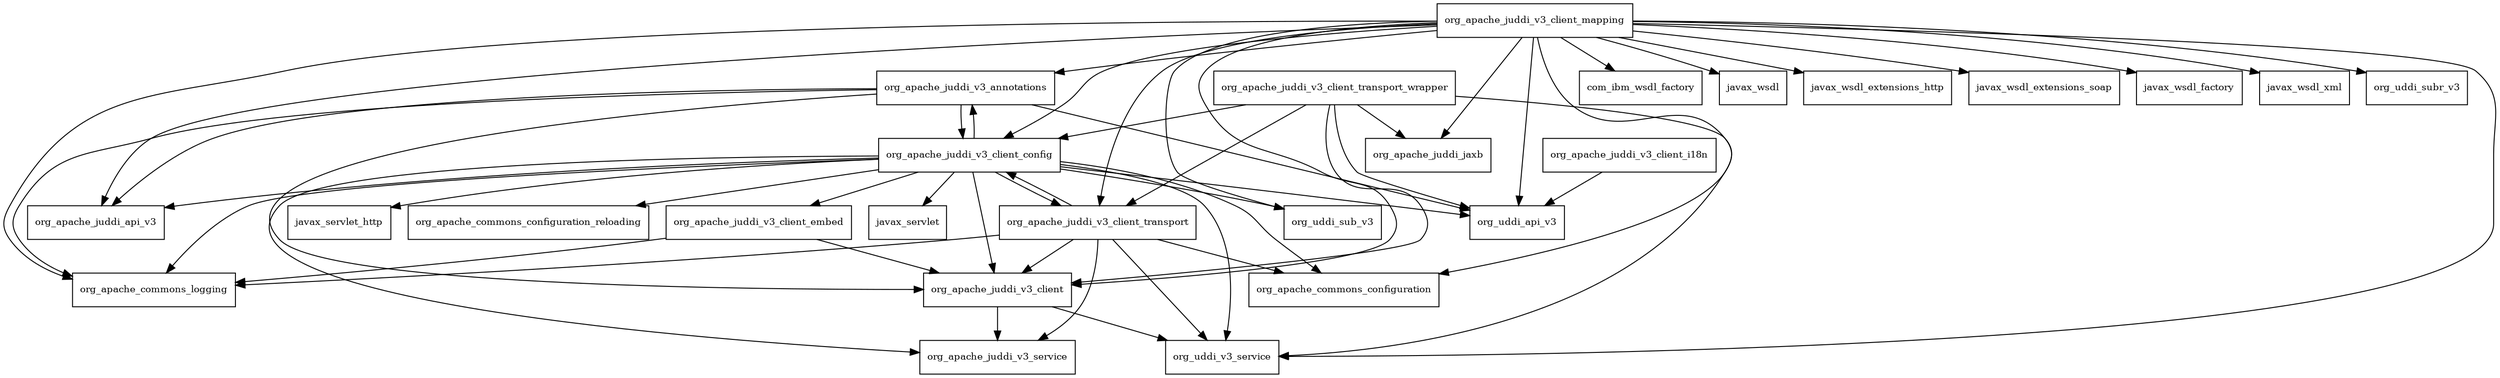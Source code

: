 digraph juddi_client_3_1_3_redhat_3_package_dependencies {
  node [shape = box, fontsize=10.0];
  org_apache_juddi_v3_annotations -> org_apache_commons_logging;
  org_apache_juddi_v3_annotations -> org_apache_juddi_api_v3;
  org_apache_juddi_v3_annotations -> org_apache_juddi_v3_client;
  org_apache_juddi_v3_annotations -> org_apache_juddi_v3_client_config;
  org_apache_juddi_v3_annotations -> org_uddi_api_v3;
  org_apache_juddi_v3_client -> org_apache_juddi_v3_service;
  org_apache_juddi_v3_client -> org_uddi_v3_service;
  org_apache_juddi_v3_client_config -> javax_servlet;
  org_apache_juddi_v3_client_config -> javax_servlet_http;
  org_apache_juddi_v3_client_config -> org_apache_commons_configuration;
  org_apache_juddi_v3_client_config -> org_apache_commons_configuration_reloading;
  org_apache_juddi_v3_client_config -> org_apache_commons_logging;
  org_apache_juddi_v3_client_config -> org_apache_juddi_api_v3;
  org_apache_juddi_v3_client_config -> org_apache_juddi_v3_annotations;
  org_apache_juddi_v3_client_config -> org_apache_juddi_v3_client;
  org_apache_juddi_v3_client_config -> org_apache_juddi_v3_client_embed;
  org_apache_juddi_v3_client_config -> org_apache_juddi_v3_client_transport;
  org_apache_juddi_v3_client_config -> org_apache_juddi_v3_service;
  org_apache_juddi_v3_client_config -> org_uddi_api_v3;
  org_apache_juddi_v3_client_config -> org_uddi_sub_v3;
  org_apache_juddi_v3_client_config -> org_uddi_v3_service;
  org_apache_juddi_v3_client_embed -> org_apache_commons_logging;
  org_apache_juddi_v3_client_embed -> org_apache_juddi_v3_client;
  org_apache_juddi_v3_client_i18n -> org_uddi_api_v3;
  org_apache_juddi_v3_client_mapping -> com_ibm_wsdl_factory;
  org_apache_juddi_v3_client_mapping -> javax_wsdl;
  org_apache_juddi_v3_client_mapping -> javax_wsdl_extensions_http;
  org_apache_juddi_v3_client_mapping -> javax_wsdl_extensions_soap;
  org_apache_juddi_v3_client_mapping -> javax_wsdl_factory;
  org_apache_juddi_v3_client_mapping -> javax_wsdl_xml;
  org_apache_juddi_v3_client_mapping -> org_apache_commons_configuration;
  org_apache_juddi_v3_client_mapping -> org_apache_commons_logging;
  org_apache_juddi_v3_client_mapping -> org_apache_juddi_api_v3;
  org_apache_juddi_v3_client_mapping -> org_apache_juddi_jaxb;
  org_apache_juddi_v3_client_mapping -> org_apache_juddi_v3_annotations;
  org_apache_juddi_v3_client_mapping -> org_apache_juddi_v3_client;
  org_apache_juddi_v3_client_mapping -> org_apache_juddi_v3_client_config;
  org_apache_juddi_v3_client_mapping -> org_apache_juddi_v3_client_transport;
  org_apache_juddi_v3_client_mapping -> org_uddi_api_v3;
  org_apache_juddi_v3_client_mapping -> org_uddi_sub_v3;
  org_apache_juddi_v3_client_mapping -> org_uddi_subr_v3;
  org_apache_juddi_v3_client_mapping -> org_uddi_v3_service;
  org_apache_juddi_v3_client_transport -> org_apache_commons_configuration;
  org_apache_juddi_v3_client_transport -> org_apache_commons_logging;
  org_apache_juddi_v3_client_transport -> org_apache_juddi_v3_client;
  org_apache_juddi_v3_client_transport -> org_apache_juddi_v3_client_config;
  org_apache_juddi_v3_client_transport -> org_apache_juddi_v3_service;
  org_apache_juddi_v3_client_transport -> org_uddi_v3_service;
  org_apache_juddi_v3_client_transport_wrapper -> org_apache_juddi_jaxb;
  org_apache_juddi_v3_client_transport_wrapper -> org_apache_juddi_v3_client;
  org_apache_juddi_v3_client_transport_wrapper -> org_apache_juddi_v3_client_config;
  org_apache_juddi_v3_client_transport_wrapper -> org_apache_juddi_v3_client_transport;
  org_apache_juddi_v3_client_transport_wrapper -> org_uddi_api_v3;
  org_apache_juddi_v3_client_transport_wrapper -> org_uddi_v3_service;
}
